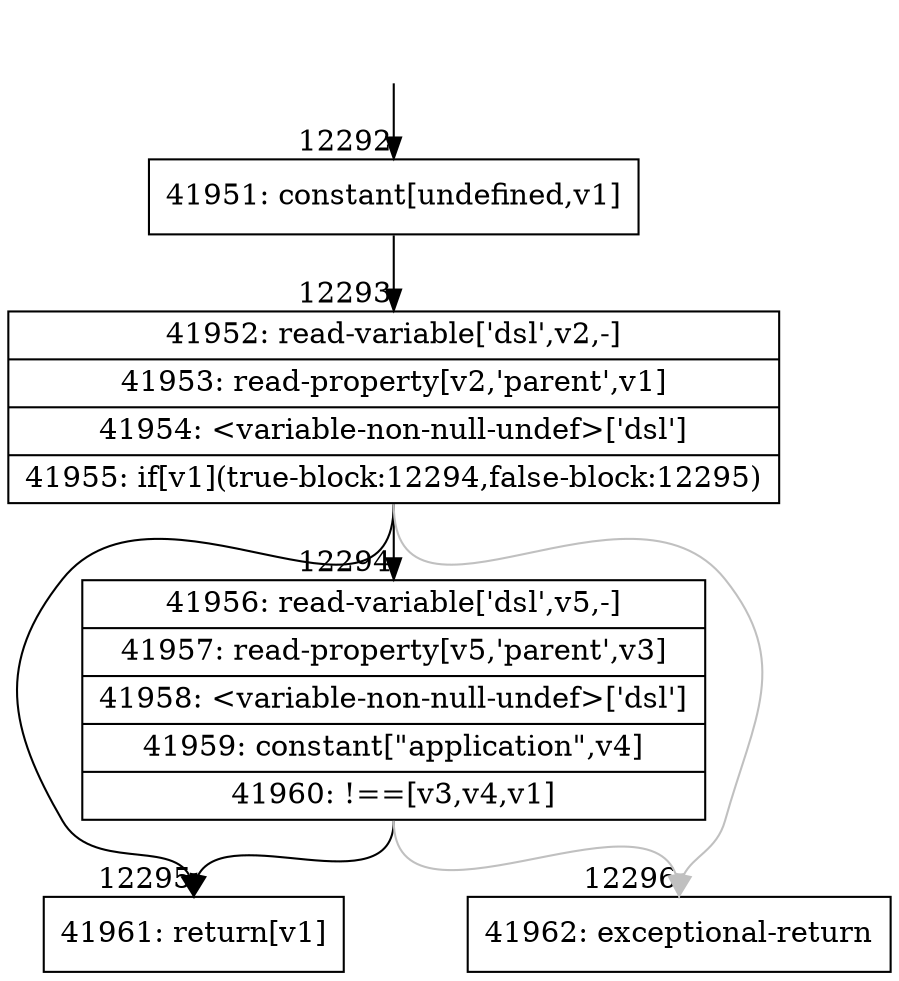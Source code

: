 digraph {
rankdir="TD"
BB_entry1019[shape=none,label=""];
BB_entry1019 -> BB12292 [tailport=s, headport=n, headlabel="    12292"]
BB12292 [shape=record label="{41951: constant[undefined,v1]}" ] 
BB12292 -> BB12293 [tailport=s, headport=n, headlabel="      12293"]
BB12293 [shape=record label="{41952: read-variable['dsl',v2,-]|41953: read-property[v2,'parent',v1]|41954: \<variable-non-null-undef\>['dsl']|41955: if[v1](true-block:12294,false-block:12295)}" ] 
BB12293 -> BB12295 [tailport=s, headport=n, headlabel="      12295"]
BB12293 -> BB12294 [tailport=s, headport=n, headlabel="      12294"]
BB12293 -> BB12296 [tailport=s, headport=n, color=gray, headlabel="      12296"]
BB12294 [shape=record label="{41956: read-variable['dsl',v5,-]|41957: read-property[v5,'parent',v3]|41958: \<variable-non-null-undef\>['dsl']|41959: constant[\"application\",v4]|41960: !==[v3,v4,v1]}" ] 
BB12294 -> BB12295 [tailport=s, headport=n]
BB12294 -> BB12296 [tailport=s, headport=n, color=gray]
BB12295 [shape=record label="{41961: return[v1]}" ] 
BB12296 [shape=record label="{41962: exceptional-return}" ] 
//#$~ 22542
}
